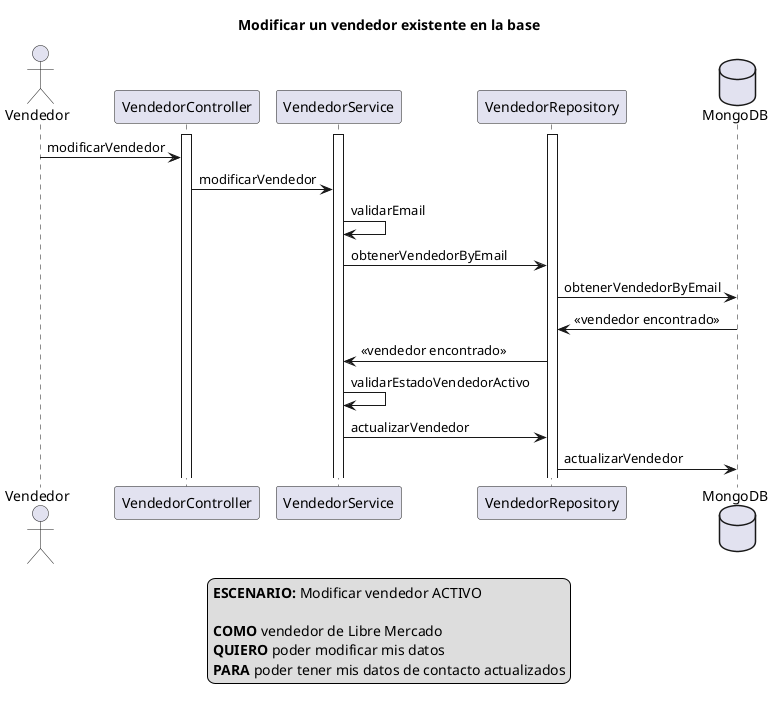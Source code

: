 @startuml
actor Vendedor
activate VendedorController
activate VendedorService
activate VendedorRepository
database MongoDB

title Modificar un vendedor existente en la base

Vendedor -> VendedorController: modificarVendedor

VendedorController -> VendedorService: modificarVendedor

VendedorService -> VendedorService: validarEmail

VendedorService -> VendedorRepository: obtenerVendedorByEmail

VendedorRepository -> MongoDB: obtenerVendedorByEmail

MongoDB -> VendedorRepository: <<vendedor encontrado>>

VendedorRepository -> VendedorService: <<vendedor encontrado>>

VendedorService -> VendedorService: validarEstadoVendedorActivo

VendedorService -> VendedorRepository: actualizarVendedor

VendedorRepository -> MongoDB: actualizarVendedor


legend
<b>ESCENARIO:</b> Modificar vendedor ACTIVO

<b>COMO</b> vendedor de Libre Mercado 
<b>QUIERO</b> poder modificar mis datos
<b>PARA</b> poder tener mis datos de contacto actualizados
end legend

@enduml